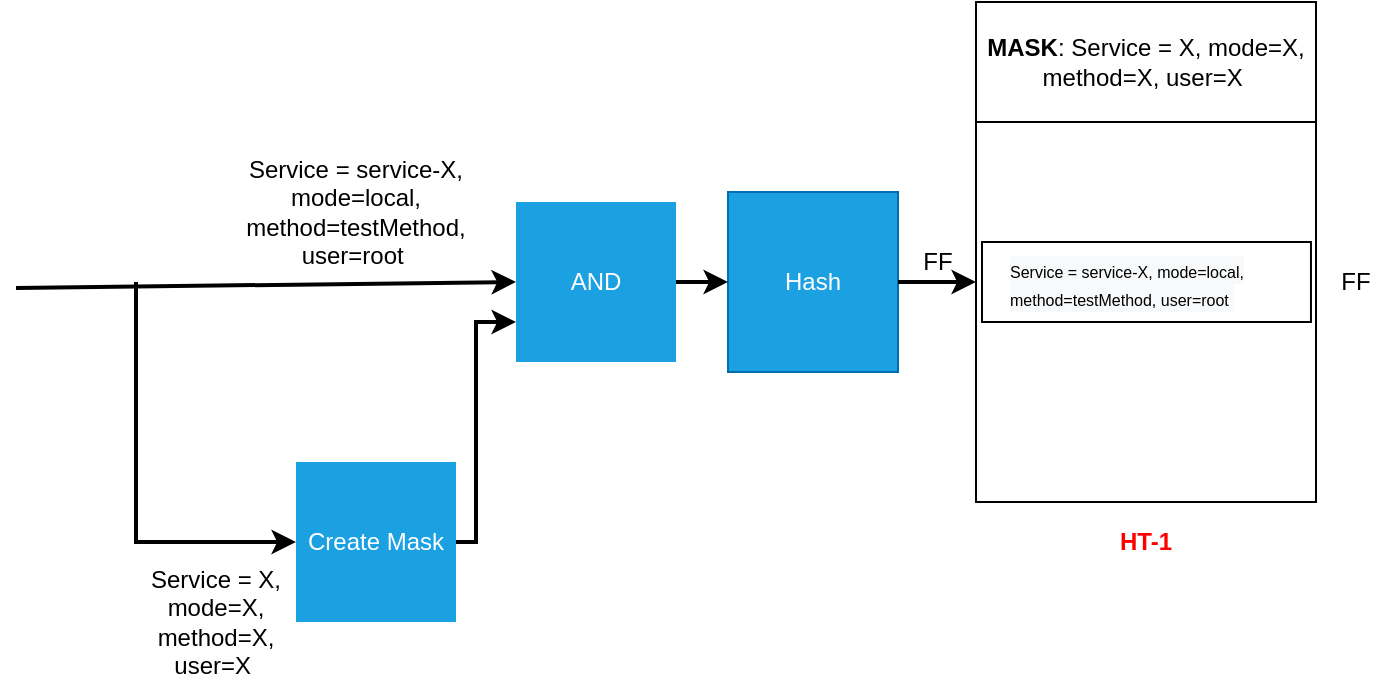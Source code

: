 <mxfile version="14.2.9" type="github">
  <diagram id="Fy_DSxfuRaloU6ZHcAtb" name="Page-1">
    <mxGraphModel dx="1360" dy="777" grid="1" gridSize="10" guides="1" tooltips="1" connect="1" arrows="1" fold="1" page="1" pageScale="1" pageWidth="850" pageHeight="1100" math="0" shadow="0">
      <root>
        <mxCell id="0" />
        <mxCell id="1" parent="0" />
        <mxCell id="e9_0gmz5ZAOUCiMjLGnS-2" value="&lt;span style=&quot;font-family: &amp;#34;arial&amp;#34; ; text-indent: -24px&quot;&gt;&lt;font style=&quot;font-size: 12px&quot;&gt;Service = service-X, mode=local, method=testMethod, user=root&amp;nbsp;&lt;/font&gt;&lt;/span&gt;" style="text;html=1;strokeColor=none;fillColor=none;align=center;verticalAlign=middle;whiteSpace=wrap;rounded=0;" vertex="1" parent="1">
          <mxGeometry x="180" y="110" width="140" height="110" as="geometry" />
        </mxCell>
        <mxCell id="e9_0gmz5ZAOUCiMjLGnS-1" value="" style="endArrow=classic;html=1;strokeWidth=2;entryX=0;entryY=0.5;entryDx=0;entryDy=0;" edge="1" parent="1" target="e9_0gmz5ZAOUCiMjLGnS-3">
          <mxGeometry width="50" height="50" relative="1" as="geometry">
            <mxPoint x="80" y="203" as="sourcePoint" />
            <mxPoint x="460" y="193" as="targetPoint" />
          </mxGeometry>
        </mxCell>
        <mxCell id="e9_0gmz5ZAOUCiMjLGnS-3" value="AND" style="whiteSpace=wrap;html=1;aspect=fixed;fillColor=#1ba1e2;fontColor=#ffffff;strokeColor=none;" vertex="1" parent="1">
          <mxGeometry x="330" y="160" width="80" height="80" as="geometry" />
        </mxCell>
        <mxCell id="e9_0gmz5ZAOUCiMjLGnS-4" value="Create Mask" style="whiteSpace=wrap;html=1;aspect=fixed;fillColor=#1ba1e2;fontColor=#ffffff;strokeColor=none;" vertex="1" parent="1">
          <mxGeometry x="220" y="290" width="80" height="80" as="geometry" />
        </mxCell>
        <mxCell id="e9_0gmz5ZAOUCiMjLGnS-5" value="" style="endArrow=classic;html=1;strokeWidth=2;entryX=0;entryY=0.5;entryDx=0;entryDy=0;edgeStyle=orthogonalEdgeStyle;rounded=0;" edge="1" parent="1" target="e9_0gmz5ZAOUCiMjLGnS-4">
          <mxGeometry width="50" height="50" relative="1" as="geometry">
            <mxPoint x="140" y="200" as="sourcePoint" />
            <mxPoint x="450" y="360" as="targetPoint" />
            <Array as="points">
              <mxPoint x="140" y="330" />
            </Array>
          </mxGeometry>
        </mxCell>
        <mxCell id="e9_0gmz5ZAOUCiMjLGnS-6" value="&lt;span style=&quot;font-family: &amp;#34;arial&amp;#34; ; text-indent: -24px&quot;&gt;&lt;font style=&quot;font-size: 12px&quot;&gt;Service = X, mode=X, method=X, user=X&amp;nbsp;&lt;/font&gt;&lt;/span&gt;" style="text;html=1;strokeColor=none;fillColor=none;align=center;verticalAlign=middle;whiteSpace=wrap;rounded=0;" vertex="1" parent="1">
          <mxGeometry x="130" y="340" width="100" height="60" as="geometry" />
        </mxCell>
        <mxCell id="e9_0gmz5ZAOUCiMjLGnS-9" value="Hash" style="rounded=0;whiteSpace=wrap;html=1;fillColor=#1ba1e2;strokeColor=#006EAF;fontColor=#ffffff;" vertex="1" parent="1">
          <mxGeometry x="436" y="155" width="85" height="90" as="geometry" />
        </mxCell>
        <mxCell id="e9_0gmz5ZAOUCiMjLGnS-10" value="" style="endArrow=classic;html=1;strokeWidth=2;exitX=1;exitY=0.5;exitDx=0;exitDy=0;entryX=0;entryY=0.75;entryDx=0;entryDy=0;edgeStyle=orthogonalEdgeStyle;rounded=0;" edge="1" parent="1" source="e9_0gmz5ZAOUCiMjLGnS-4" target="e9_0gmz5ZAOUCiMjLGnS-3">
          <mxGeometry width="50" height="50" relative="1" as="geometry">
            <mxPoint x="330" y="210" as="sourcePoint" />
            <mxPoint x="450" y="210" as="targetPoint" />
            <Array as="points">
              <mxPoint x="310" y="330" />
              <mxPoint x="310" y="220" />
            </Array>
          </mxGeometry>
        </mxCell>
        <mxCell id="e9_0gmz5ZAOUCiMjLGnS-11" value="" style="endArrow=classic;html=1;strokeWidth=2;exitX=1;exitY=0.5;exitDx=0;exitDy=0;entryX=0;entryY=0.5;entryDx=0;entryDy=0;" edge="1" parent="1" source="e9_0gmz5ZAOUCiMjLGnS-3" target="e9_0gmz5ZAOUCiMjLGnS-9">
          <mxGeometry width="50" height="50" relative="1" as="geometry">
            <mxPoint x="410" y="203" as="sourcePoint" />
            <mxPoint x="470" y="203" as="targetPoint" />
          </mxGeometry>
        </mxCell>
        <mxCell id="e9_0gmz5ZAOUCiMjLGnS-13" value="" style="endArrow=classic;html=1;strokeWidth=2;exitX=1;exitY=0.5;exitDx=0;exitDy=0;" edge="1" parent="1" source="e9_0gmz5ZAOUCiMjLGnS-9">
          <mxGeometry width="50" height="50" relative="1" as="geometry">
            <mxPoint x="440" y="480" as="sourcePoint" />
            <mxPoint x="560" y="200" as="targetPoint" />
          </mxGeometry>
        </mxCell>
        <mxCell id="e9_0gmz5ZAOUCiMjLGnS-14" value="" style="rounded=0;whiteSpace=wrap;html=1;" vertex="1" parent="1">
          <mxGeometry x="560" y="120" width="170" height="190" as="geometry" />
        </mxCell>
        <mxCell id="e9_0gmz5ZAOUCiMjLGnS-15" value="&lt;div style=&quot;text-indent: 0px&quot;&gt;&lt;span style=&quot;text-indent: -24px&quot;&gt;&lt;b&gt;MASK&lt;/b&gt;:&amp;nbsp;&lt;/span&gt;&lt;span style=&quot;font-family: &amp;#34;arial&amp;#34; ; text-indent: -24px&quot;&gt;Service = X, mode=X, method=X, user=X&amp;nbsp;&lt;/span&gt;&lt;/div&gt;" style="rounded=0;whiteSpace=wrap;html=1;" vertex="1" parent="1">
          <mxGeometry x="560" y="60" width="170" height="60" as="geometry" />
        </mxCell>
        <mxCell id="e9_0gmz5ZAOUCiMjLGnS-16" value="&lt;b&gt;&lt;font color=&quot;#ff0000&quot;&gt;HT-1&lt;/font&gt;&lt;/b&gt;" style="text;html=1;strokeColor=none;fillColor=none;align=center;verticalAlign=middle;whiteSpace=wrap;rounded=0;" vertex="1" parent="1">
          <mxGeometry x="625" y="320" width="40" height="20" as="geometry" />
        </mxCell>
        <mxCell id="e9_0gmz5ZAOUCiMjLGnS-19" value="" style="group" vertex="1" connectable="0" parent="1">
          <mxGeometry x="565" y="180" width="162.48" height="40" as="geometry" />
        </mxCell>
        <mxCell id="e9_0gmz5ZAOUCiMjLGnS-18" value="" style="rounded=0;whiteSpace=wrap;html=1;" vertex="1" parent="e9_0gmz5ZAOUCiMjLGnS-19">
          <mxGeometry x="-2" width="164.48" height="40" as="geometry" />
        </mxCell>
        <mxCell id="e9_0gmz5ZAOUCiMjLGnS-17" value="&lt;span style=&quot;color: rgb(0 , 0 , 0) ; font-family: &amp;#34;arial&amp;#34; ; font-style: normal ; font-weight: 400 ; letter-spacing: normal ; text-align: center ; text-indent: -24px ; text-transform: none ; word-spacing: 0px ; background-color: rgb(248 , 249 , 250) ; display: inline ; float: none&quot;&gt;&lt;font style=&quot;font-size: 8px&quot;&gt;Service = service-X, mode=local, method=testMethod, user=root&amp;nbsp;&lt;/font&gt;&lt;/span&gt;" style="text;whiteSpace=wrap;html=1;" vertex="1" parent="e9_0gmz5ZAOUCiMjLGnS-19">
          <mxGeometry x="10" width="150" height="30" as="geometry" />
        </mxCell>
        <mxCell id="e9_0gmz5ZAOUCiMjLGnS-20" value="FF" style="text;html=1;strokeColor=none;fillColor=none;align=center;verticalAlign=middle;whiteSpace=wrap;rounded=0;" vertex="1" parent="1">
          <mxGeometry x="521" y="180" width="40" height="20" as="geometry" />
        </mxCell>
        <mxCell id="e9_0gmz5ZAOUCiMjLGnS-21" value="FF" style="text;html=1;strokeColor=none;fillColor=none;align=center;verticalAlign=middle;whiteSpace=wrap;rounded=0;" vertex="1" parent="1">
          <mxGeometry x="730" y="190" width="40" height="20" as="geometry" />
        </mxCell>
      </root>
    </mxGraphModel>
  </diagram>
</mxfile>
